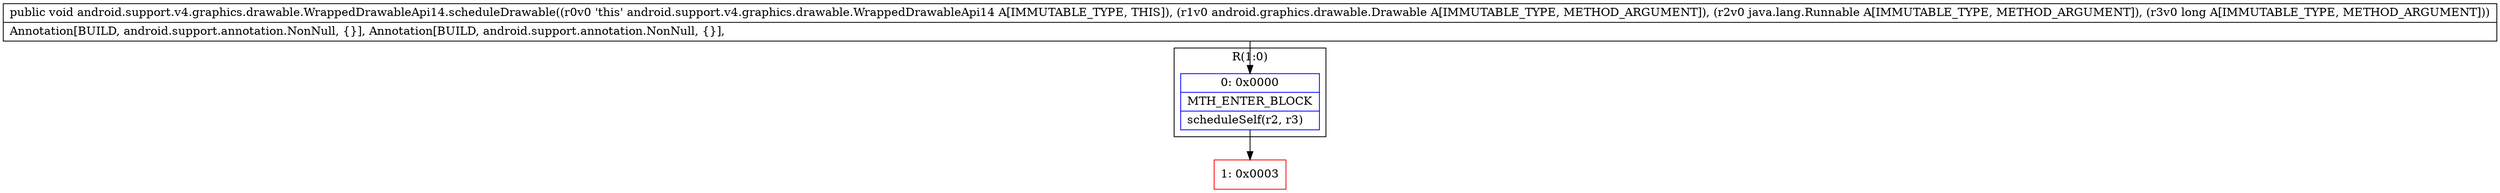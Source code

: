 digraph "CFG forandroid.support.v4.graphics.drawable.WrappedDrawableApi14.scheduleDrawable(Landroid\/graphics\/drawable\/Drawable;Ljava\/lang\/Runnable;J)V" {
subgraph cluster_Region_1609757955 {
label = "R(1:0)";
node [shape=record,color=blue];
Node_0 [shape=record,label="{0\:\ 0x0000|MTH_ENTER_BLOCK\l|scheduleSelf(r2, r3)\l}"];
}
Node_1 [shape=record,color=red,label="{1\:\ 0x0003}"];
MethodNode[shape=record,label="{public void android.support.v4.graphics.drawable.WrappedDrawableApi14.scheduleDrawable((r0v0 'this' android.support.v4.graphics.drawable.WrappedDrawableApi14 A[IMMUTABLE_TYPE, THIS]), (r1v0 android.graphics.drawable.Drawable A[IMMUTABLE_TYPE, METHOD_ARGUMENT]), (r2v0 java.lang.Runnable A[IMMUTABLE_TYPE, METHOD_ARGUMENT]), (r3v0 long A[IMMUTABLE_TYPE, METHOD_ARGUMENT]))  | Annotation[BUILD, android.support.annotation.NonNull, \{\}], Annotation[BUILD, android.support.annotation.NonNull, \{\}], \l}"];
MethodNode -> Node_0;
Node_0 -> Node_1;
}

